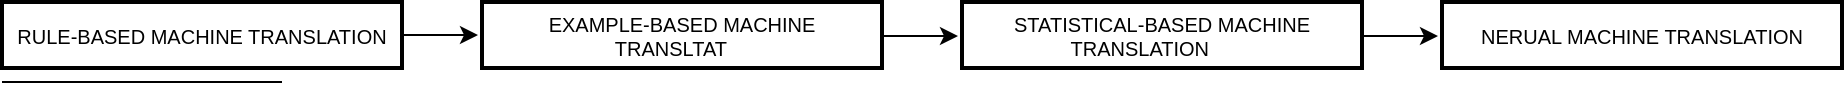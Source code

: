 <mxfile version="22.0.8" type="github">
  <diagram name="Page-1" id="7bWsSjq75bXTcGjeXkPo">
    <mxGraphModel dx="2062" dy="1853" grid="1" gridSize="10" guides="1" tooltips="1" connect="1" arrows="1" fold="1" page="1" pageScale="1" pageWidth="827" pageHeight="1169" math="0" shadow="0">
      <root>
        <mxCell id="0" />
        <mxCell id="1" parent="0" />
        <mxCell id="_sxlR1j6QaA3bBYRQmyJ-18" value="" style="edgeStyle=orthogonalEdgeStyle;rounded=0;orthogonalLoop=1;jettySize=auto;html=1;entryX=-0.01;entryY=0.501;entryDx=0;entryDy=0;entryPerimeter=0;" edge="1" parent="1" source="2" target="_sxlR1j6QaA3bBYRQmyJ-13">
          <mxGeometry relative="1" as="geometry" />
        </mxCell>
        <mxCell id="2" value="RULE-BASED MACHINE TRANSLATION" style="whiteSpace=wrap;strokeWidth=2;fontSize=10;" parent="1" vertex="1">
          <mxGeometry width="200" height="33" as="geometry" />
        </mxCell>
        <mxCell id="_sxlR1j6QaA3bBYRQmyJ-12" value="" style="endArrow=none;html=1;rounded=0;" edge="1" parent="1">
          <mxGeometry width="50" height="50" relative="1" as="geometry">
            <mxPoint y="40" as="sourcePoint" />
            <mxPoint x="140" y="40" as="targetPoint" />
          </mxGeometry>
        </mxCell>
        <mxCell id="_sxlR1j6QaA3bBYRQmyJ-13" value="EXAMPLE-BASED MACHINE TRANSLTAT    " style="whiteSpace=wrap;strokeWidth=2;fontSize=10;" vertex="1" parent="1">
          <mxGeometry x="240" width="200" height="33" as="geometry" />
        </mxCell>
        <mxCell id="_sxlR1j6QaA3bBYRQmyJ-21" value="STATISTICAL-BASED MACHINE TRANSLATION        " style="whiteSpace=wrap;strokeWidth=2;fontSize=10;" vertex="1" parent="1">
          <mxGeometry x="480" width="200" height="33" as="geometry" />
        </mxCell>
        <mxCell id="_sxlR1j6QaA3bBYRQmyJ-22" value="" style="edgeStyle=orthogonalEdgeStyle;rounded=0;orthogonalLoop=1;jettySize=auto;html=1;entryX=-0.01;entryY=0.501;entryDx=0;entryDy=0;entryPerimeter=0;" edge="1" target="_sxlR1j6QaA3bBYRQmyJ-21" parent="1">
          <mxGeometry relative="1" as="geometry">
            <mxPoint x="440" y="17" as="sourcePoint" />
          </mxGeometry>
        </mxCell>
        <mxCell id="_sxlR1j6QaA3bBYRQmyJ-23" value="NERUAL MACHINE TRANSLATION" style="whiteSpace=wrap;strokeWidth=2;fontSize=10;" vertex="1" parent="1">
          <mxGeometry x="720" width="200" height="33" as="geometry" />
        </mxCell>
        <mxCell id="_sxlR1j6QaA3bBYRQmyJ-24" value="" style="edgeStyle=orthogonalEdgeStyle;rounded=0;orthogonalLoop=1;jettySize=auto;html=1;entryX=-0.01;entryY=0.501;entryDx=0;entryDy=0;entryPerimeter=0;" edge="1" target="_sxlR1j6QaA3bBYRQmyJ-23" parent="1">
          <mxGeometry relative="1" as="geometry">
            <mxPoint x="680" y="17" as="sourcePoint" />
          </mxGeometry>
        </mxCell>
      </root>
    </mxGraphModel>
  </diagram>
</mxfile>
